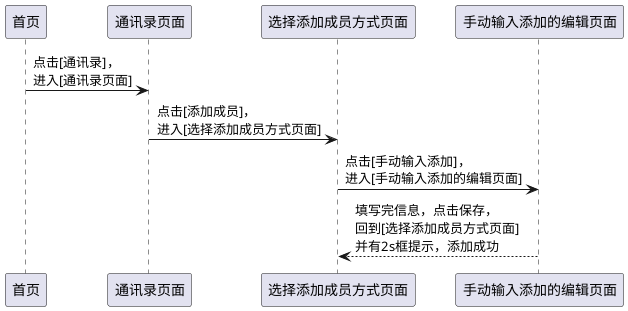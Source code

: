 @startuml
'https://plantuml.com/sequence-diagram

participant 首页 as Index
participant 通讯录页面 as ContactList
participant 选择添加成员方式页面 as SelectAddMembers
participant 手动输入添加的编辑页面 as EditMember


Index -> ContactList: 点击[通讯录]，\n进入[通讯录页面]
ContactList -> SelectAddMembers:点击[添加成员]，\n进入[选择添加成员方式页面]
SelectAddMembers -> EditMember:点击[手动输入添加]，\n进入[手动输入添加的编辑页面]

EditMember --> SelectAddMembers:填写完信息，点击保存，\n回到[选择添加成员方式页面]\n并有2s框提示，添加成功

@enduml